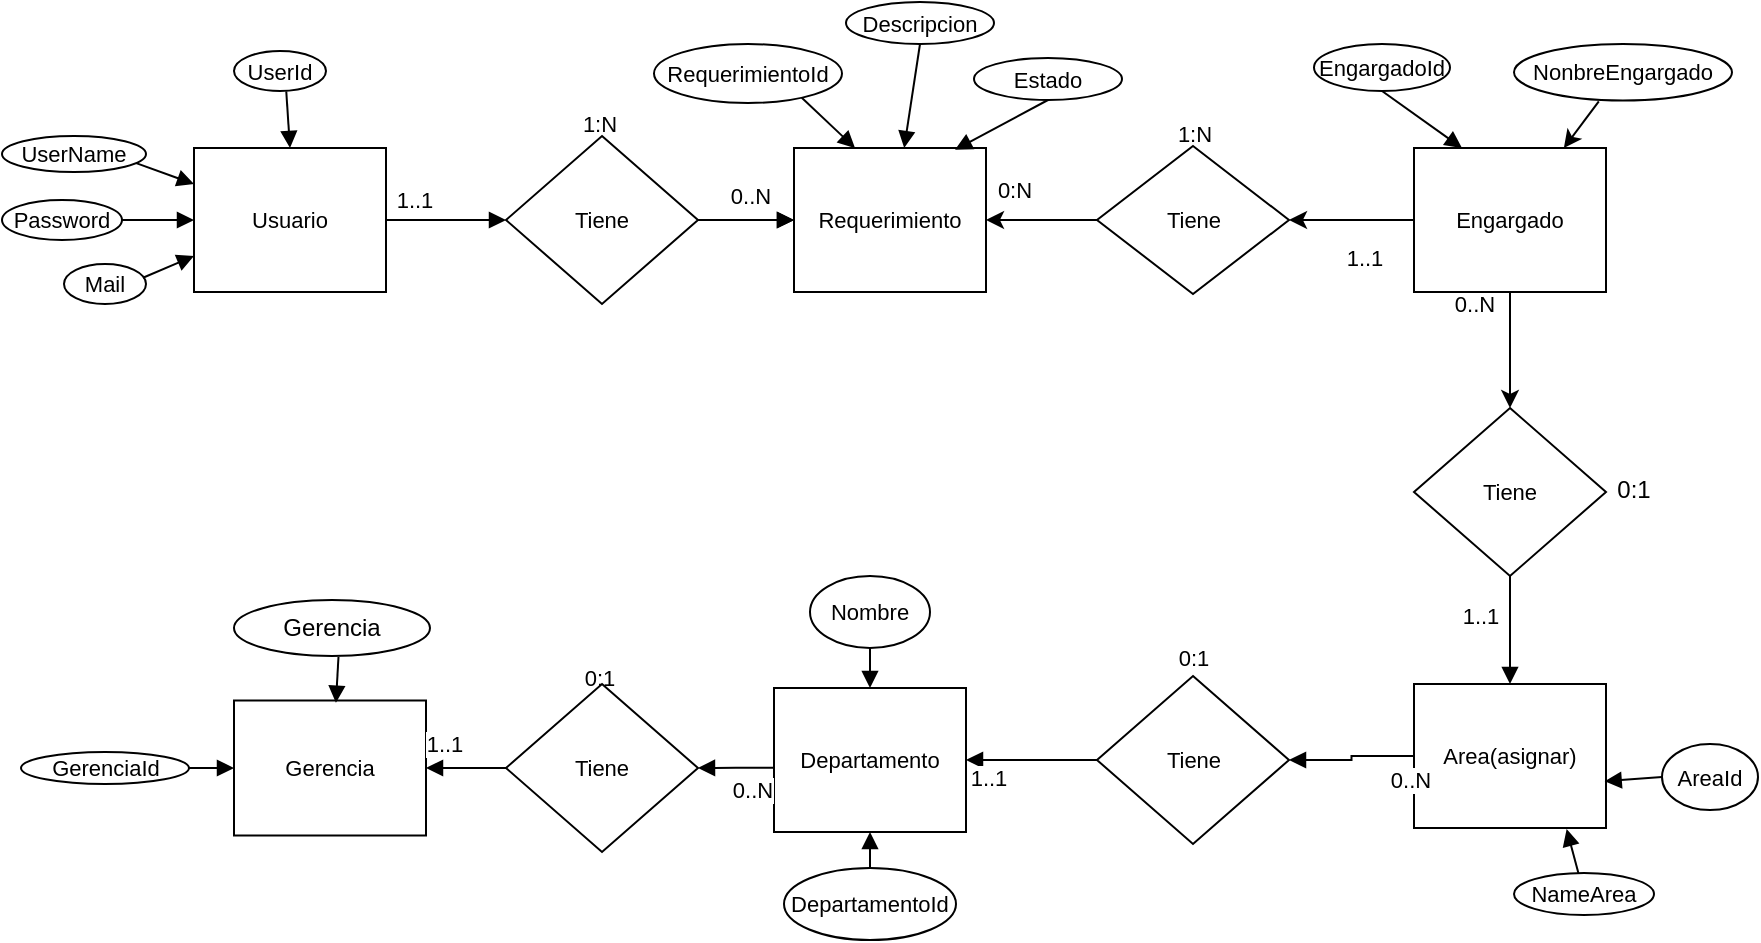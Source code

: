 <mxfile version="13.4.6" type="device"><diagram id="LfYd0cOcdqYSgytMjA1E" name="Page-1"><mxGraphModel dx="1019" dy="555" grid="1" gridSize="10" guides="1" tooltips="1" connect="1" arrows="1" fold="1" page="1" pageScale="1" pageWidth="850" pageHeight="1100" math="0" shadow="0"><root><mxCell id="0"/><mxCell id="1" parent="0"/><UserObject label="Usuario" lucidchartObjectId="AWRQyi5r-cmc" id="R-xr6O36MiCLtWiiekAa-1"><mxCell style="html=1;whiteSpace=wrap;;fontSize=11;fontColor=#000000;align=center;spacing=3;strokeOpacity=100;fillOpacity=100;fillColor=#ffffff;" parent="1" vertex="1"><mxGeometry x="240" y="102" width="96" height="72" as="geometry"/></mxCell></UserObject><UserObject label="UserId" lucidchartObjectId="AXRQxqzh3cpq" id="R-xr6O36MiCLtWiiekAa-2"><mxCell style="html=1;whiteSpace=wrap;shape=ellipse;fontSize=11;fontColor=#000000;align=center;spacing=3;strokeOpacity=100;fillOpacity=100;fillColor=#ffffff;" parent="1" vertex="1"><mxGeometry x="260" y="53.5" width="46" height="20" as="geometry"/></mxCell></UserObject><UserObject label="" lucidchartObjectId="FZRQSqTc5XNr" id="R-xr6O36MiCLtWiiekAa-3"><mxCell style="html=1;jettySize=18;fontSize=11;strokeOpacity=100;rounded=0;startArrow=none;;endArrow=block;endFill=1;;exitX=0.568;exitY=1.009;exitPerimeter=0;entryX=0.5;entryY=-0.008;entryPerimeter=1;exitDx=0;exitDy=0;" parent="1" source="R-xr6O36MiCLtWiiekAa-2" target="R-xr6O36MiCLtWiiekAa-1" edge="1"><mxGeometry width="100" height="100" relative="1" as="geometry"><Array as="points"/></mxGeometry></mxCell></UserObject><UserObject label="UserName" lucidchartObjectId="TZRQGSBCVoGs" id="R-xr6O36MiCLtWiiekAa-4"><mxCell style="html=1;whiteSpace=wrap;shape=ellipse;fontSize=11;fontColor=#000000;align=center;spacing=3;strokeOpacity=100;fillOpacity=100;fillColor=#ffffff;" parent="1" vertex="1"><mxGeometry x="144" y="96" width="72" height="18" as="geometry"/></mxCell></UserObject><UserObject label="" lucidchartObjectId="n0RQbY_lQuJh" id="R-xr6O36MiCLtWiiekAa-5"><mxCell style="html=1;jettySize=18;fontSize=11;strokeOpacity=100;rounded=0;startArrow=none;;endArrow=block;endFill=1;;exitX=0.932;exitY=0.754;exitPerimeter=0;entryX=0;entryY=0.25;entryDx=0;entryDy=0;exitDx=0;exitDy=0;" parent="1" source="R-xr6O36MiCLtWiiekAa-4" target="R-xr6O36MiCLtWiiekAa-1" edge="1"><mxGeometry width="100" height="100" relative="1" as="geometry"><Array as="points"/></mxGeometry></mxCell></UserObject><UserObject label="Password" lucidchartObjectId="s0RQp8yYielG" id="R-xr6O36MiCLtWiiekAa-6"><mxCell style="html=1;whiteSpace=wrap;shape=ellipse;fontSize=11;fontColor=#000000;align=center;spacing=3;strokeOpacity=100;fillOpacity=100;fillColor=#ffffff;" parent="1" vertex="1"><mxGeometry x="144" y="128" width="60" height="20" as="geometry"/></mxCell></UserObject><UserObject label="" lucidchartObjectId="J0RQLRv~Zo6H" id="R-xr6O36MiCLtWiiekAa-7"><mxCell style="html=1;jettySize=18;fontSize=11;strokeOpacity=100;rounded=0;startArrow=none;;endArrow=block;endFill=1;;exitX=1.008;exitY=0.5;exitPerimeter=1;entryX=0;entryY=0.5;entryDx=0;entryDy=0;" parent="1" source="R-xr6O36MiCLtWiiekAa-6" target="R-xr6O36MiCLtWiiekAa-1" edge="1"><mxGeometry width="100" height="100" relative="1" as="geometry"><Array as="points"/></mxGeometry></mxCell></UserObject><UserObject label="Departamento" lucidchartObjectId="D2RQuujlPGGA" id="R-xr6O36MiCLtWiiekAa-8"><mxCell style="html=1;whiteSpace=wrap;;fontSize=11;fontColor=#000000;align=center;spacing=3;strokeOpacity=100;fillOpacity=100;fillColor=#ffffff;" parent="1" vertex="1"><mxGeometry x="530" y="372" width="96" height="72" as="geometry"/></mxCell></UserObject><mxCell id="R-xr6O36MiCLtWiiekAa-70" value="" style="edgeStyle=orthogonalEdgeStyle;orthogonalLoop=1;jettySize=auto;html=1;endArrow=block;endFill=1;" parent="1" source="R-xr6O36MiCLtWiiekAa-9" target="R-xr6O36MiCLtWiiekAa-33" edge="1"><mxGeometry relative="1" as="geometry"/></mxCell><UserObject label="Tiene" lucidchartObjectId="j_RQ6Ms7V4we" id="R-xr6O36MiCLtWiiekAa-9"><mxCell style="html=1;whiteSpace=wrap;shape=rhombus;fontSize=11;fontColor=#000000;align=center;spacing=3;strokeOpacity=100;fillOpacity=100;fillColor=#ffffff;" parent="1" vertex="1"><mxGeometry x="396" y="96" width="96" height="84" as="geometry"/></mxCell></UserObject><UserObject label="Gerencia" lucidchartObjectId="9bSQ7rPDYOQt" id="R-xr6O36MiCLtWiiekAa-10"><mxCell style="html=1;whiteSpace=wrap;;fontSize=11;fontColor=#000000;align=center;spacing=3;strokeOpacity=100;fillOpacity=100;fillColor=#ffffff;" parent="1" vertex="1"><mxGeometry x="260" y="378.25" width="96" height="67.5" as="geometry"/></mxCell></UserObject><UserObject label="Area(asignar)" lucidchartObjectId="xcSQgCFWHzJW" id="R-xr6O36MiCLtWiiekAa-11"><mxCell style="html=1;whiteSpace=wrap;;fontSize=11;fontColor=#000000;align=center;spacing=3;strokeOpacity=100;fillOpacity=100;fillColor=#ffffff;" parent="1" vertex="1"><mxGeometry x="850" y="370" width="96" height="72" as="geometry"/></mxCell></UserObject><UserObject label="" lucidchartObjectId="CdSQFNGzmd7Y" id="R-xr6O36MiCLtWiiekAa-12"><mxCell style="html=1;jettySize=18;fontSize=11;strokeOpacity=100;rounded=1;arcSize=0;edgeStyle=orthogonalEdgeStyle;startArrow=none;;endArrow=block;endFill=1;;exitX=1.006;exitY=0.5;exitPerimeter=1;entryX=-0.009;entryY=0.5;entryPerimeter=1;" parent="1" source="R-xr6O36MiCLtWiiekAa-1" target="R-xr6O36MiCLtWiiekAa-9" edge="1"><mxGeometry width="100" height="100" relative="1" as="geometry"><Array as="points"/></mxGeometry></mxCell></UserObject><mxCell id="ibVDTnDWUpY1j5GuR5km-19" value="1..1" style="edgeLabel;html=1;align=center;verticalAlign=middle;resizable=0;points=[];" vertex="1" connectable="0" parent="R-xr6O36MiCLtWiiekAa-12"><mxGeometry x="-0.126" y="1" relative="1" as="geometry"><mxPoint x="-12.21" y="-9" as="offset"/></mxGeometry></mxCell><UserObject label="Mail" lucidchartObjectId="3sSQzfSU6rRZ" id="R-xr6O36MiCLtWiiekAa-16"><mxCell style="html=1;whiteSpace=wrap;shape=ellipse;fontSize=11;fontColor=#000000;align=center;spacing=3;strokeOpacity=100;fillOpacity=100;fillColor=#ffffff;" parent="1" vertex="1"><mxGeometry x="175" y="160" width="41" height="20" as="geometry"/></mxCell></UserObject><UserObject label="" lucidchartObjectId="jtSQVOwt5Ops" id="R-xr6O36MiCLtWiiekAa-17"><mxCell style="html=1;jettySize=18;fontSize=11;strokeOpacity=100;rounded=0;startArrow=none;;endArrow=block;endFill=1;;exitX=0.963;exitY=0.343;entryX=0;entryY=0.75;entryDx=0;entryDy=0;exitDx=0;exitDy=0;exitPerimeter=0;" parent="1" source="R-xr6O36MiCLtWiiekAa-16" target="R-xr6O36MiCLtWiiekAa-1" edge="1"><mxGeometry width="100" height="100" relative="1" as="geometry"><Array as="points"/></mxGeometry></mxCell></UserObject><UserObject label="" lucidchartObjectId="utSQIk~qF4wa" id="R-xr6O36MiCLtWiiekAa-18"><mxCell style="html=1;jettySize=18;fontSize=11;strokeOpacity=100;rounded=1;arcSize=0;edgeStyle=orthogonalEdgeStyle;startArrow=none;;endArrow=block;endFill=1;;exitX=0;exitY=0.5;entryX=1;entryY=0.5;entryDx=0;entryDy=0;exitDx=0;exitDy=0;" parent="1" source="R-xr6O36MiCLtWiiekAa-15" target="R-xr6O36MiCLtWiiekAa-8" edge="1"><mxGeometry width="100" height="100" relative="1" as="geometry"><Array as="points"/><mxPoint x="860" y="416" as="sourcePoint"/></mxGeometry></mxCell></UserObject><mxCell id="ibVDTnDWUpY1j5GuR5km-28" value="1..1" style="edgeLabel;html=1;align=center;verticalAlign=middle;resizable=0;points=[];" vertex="1" connectable="0" parent="R-xr6O36MiCLtWiiekAa-18"><mxGeometry x="0.661" relative="1" as="geometry"><mxPoint y="8.62" as="offset"/></mxGeometry></mxCell><UserObject label="" lucidchartObjectId="wtSQQK_M~RtF" id="R-xr6O36MiCLtWiiekAa-20"><mxCell style="html=1;jettySize=18;fontSize=11;strokeOpacity=100;rounded=1;arcSize=0;edgeStyle=orthogonalEdgeStyle;startArrow=none;;endArrow=block;endFill=1;;exitX=0;exitY=0.5;exitDx=0;exitDy=0;entryX=1;entryY=0.5;entryDx=0;entryDy=0;" parent="1" source="R-xr6O36MiCLtWiiekAa-11" target="R-xr6O36MiCLtWiiekAa-15" edge="1"><mxGeometry width="100" height="100" relative="1" as="geometry"><Array as="points"/><mxPoint x="740" y="488" as="targetPoint"/></mxGeometry></mxCell></UserObject><mxCell id="ibVDTnDWUpY1j5GuR5km-25" value="0..N" style="edgeLabel;html=1;align=center;verticalAlign=middle;resizable=0;points=[];" vertex="1" connectable="0" parent="R-xr6O36MiCLtWiiekAa-20"><mxGeometry x="-0.837" y="1" relative="1" as="geometry"><mxPoint x="3.07" y="10.5" as="offset"/></mxGeometry></mxCell><UserObject label="1:N" lucidchartObjectId="nxSQXQ.-aHTY" id="R-xr6O36MiCLtWiiekAa-32"><mxCell style="html=1;whiteSpace=wrap;;fontSize=11;fontColor=#000000;align=center;spacing=3;strokeOpacity=0;fillOpacity=0;fillColor=#ffffff;" parent="1" vertex="1"><mxGeometry x="371" y="72" width="144" height="36" as="geometry"/></mxCell></UserObject><UserObject label="Requerimiento" lucidchartObjectId="UySQdruOa8fS" id="R-xr6O36MiCLtWiiekAa-33"><mxCell style="html=1;whiteSpace=wrap;;fontSize=11;fontColor=#000000;align=center;spacing=3;strokeOpacity=100;fillOpacity=100;fillColor=#ffffff;gradientColor=#ffffff;" parent="1" vertex="1"><mxGeometry x="540" y="102" width="96" height="72" as="geometry"/></mxCell></UserObject><UserObject label="" lucidchartObjectId="6ySQjrc4owAN" id="R-xr6O36MiCLtWiiekAa-34"><mxCell style="html=1;jettySize=18;fontSize=11;strokeOpacity=100;rounded=1;arcSize=0;edgeStyle=orthogonalEdgeStyle;startArrow=none;;endArrow=block;endFill=1;;exitX=1.009;exitY=0.5;exitPerimeter=1;entryX=-0.006;entryY=0.5;entryPerimeter=1;spacingRight=0;" parent="1" source="R-xr6O36MiCLtWiiekAa-9" target="R-xr6O36MiCLtWiiekAa-33" edge="1"><mxGeometry width="100" height="100" relative="1" as="geometry"><Array as="points"/></mxGeometry></mxCell></UserObject><UserObject label="" lucidchartObjectId="xzSQcBiZE3sN" id="R-xr6O36MiCLtWiiekAa-39"><mxCell style="html=1;jettySize=18;fontSize=11;strokeOpacity=100;rounded=1;arcSize=0;edgeStyle=orthogonalEdgeStyle;startArrow=none;;endArrow=block;endFill=1;;entryX=1;entryY=0.5;entryDx=0;entryDy=0;exitX=0;exitY=0.5;exitDx=0;exitDy=0;" parent="1" source="R-xr6O36MiCLtWiiekAa-38" edge="1" target="R-xr6O36MiCLtWiiekAa-10"><mxGeometry width="100" height="100" relative="1" as="geometry"><Array as="points"/><mxPoint x="300" y="456" as="sourcePoint"/><mxPoint x="972" y="186" as="targetPoint"/></mxGeometry></mxCell></UserObject><mxCell id="ibVDTnDWUpY1j5GuR5km-26" value="1..1" style="edgeLabel;html=1;align=center;verticalAlign=middle;resizable=0;points=[];" vertex="1" connectable="0" parent="R-xr6O36MiCLtWiiekAa-39"><mxGeometry x="0.303" relative="1" as="geometry"><mxPoint x="-5.33" y="-12" as="offset"/></mxGeometry></mxCell><UserObject label="" lucidchartObjectId="zzSQmn3nWEmF" id="R-xr6O36MiCLtWiiekAa-41"><mxCell style="html=1;jettySize=18;fontSize=11;strokeOpacity=100;rounded=1;arcSize=0;edgeStyle=orthogonalEdgeStyle;startArrow=none;;endArrow=block;endFill=1;;entryX=1;entryY=0.5;entryDx=0;entryDy=0;exitX=0;exitY=0.554;exitDx=0;exitDy=0;exitPerimeter=0;" parent="1" target="R-xr6O36MiCLtWiiekAa-38" edge="1" source="R-xr6O36MiCLtWiiekAa-8"><mxGeometry width="100" height="100" relative="1" as="geometry"><Array as="points"/><mxPoint x="960" y="360" as="sourcePoint"/></mxGeometry></mxCell></UserObject><mxCell id="ibVDTnDWUpY1j5GuR5km-27" value="0..N" style="edgeLabel;html=1;align=center;verticalAlign=middle;resizable=0;points=[];" vertex="1" connectable="0" parent="R-xr6O36MiCLtWiiekAa-41"><mxGeometry x="-0.684" y="1" relative="1" as="geometry"><mxPoint x="-5.56" y="9.36" as="offset"/></mxGeometry></mxCell><UserObject label="RequerimientoId" lucidchartObjectId="mDSQB6F8ET-S" id="R-xr6O36MiCLtWiiekAa-43"><mxCell style="html=1;whiteSpace=wrap;shape=ellipse;fontSize=11;fontColor=#000000;align=center;spacing=3;strokeOpacity=100;fillOpacity=100;fillColor=#ffffff;" parent="1" vertex="1"><mxGeometry x="470" y="50" width="94" height="29.5" as="geometry"/></mxCell></UserObject><UserObject label="" lucidchartObjectId="WDSQNor7DtU7" id="R-xr6O36MiCLtWiiekAa-44"><mxCell style="html=1;jettySize=18;fontSize=11;strokeOpacity=100;rounded=0;startArrow=none;;endArrow=block;endFill=1;;exitX=0.786;exitY=0.912;exitPerimeter=0;entryX=0.315;entryY=-0.008;entryPerimeter=1;exitDx=0;exitDy=0;" parent="1" source="R-xr6O36MiCLtWiiekAa-43" target="R-xr6O36MiCLtWiiekAa-33" edge="1"><mxGeometry width="100" height="100" relative="1" as="geometry"><Array as="points"/></mxGeometry></mxCell></UserObject><UserObject label="Descripcion" lucidchartObjectId="8DSQlF0-tDgn" id="R-xr6O36MiCLtWiiekAa-45"><mxCell style="html=1;whiteSpace=wrap;shape=ellipse;fontSize=11;fontColor=#000000;align=center;spacing=3;strokeOpacity=100;fillOpacity=100;fillColor=#ffffff;" parent="1" vertex="1"><mxGeometry x="566" y="29" width="74" height="21" as="geometry"/></mxCell></UserObject><UserObject label="" lucidchartObjectId="kESQ0ni_RoKW" id="R-xr6O36MiCLtWiiekAa-46"><mxCell style="html=1;jettySize=18;fontSize=11;strokeOpacity=100;rounded=0;startArrow=none;;endArrow=block;endFill=1;;exitX=0.5;exitY=1.015;exitPerimeter=1;entryX=0.575;entryY=-0.008;entryPerimeter=1;" parent="1" source="R-xr6O36MiCLtWiiekAa-45" target="R-xr6O36MiCLtWiiekAa-33" edge="1"><mxGeometry width="100" height="100" relative="1" as="geometry"><Array as="points"/></mxGeometry></mxCell></UserObject><UserObject label="GerenciaId" lucidchartObjectId="yESQQ8cW6D8l" id="R-xr6O36MiCLtWiiekAa-47"><mxCell style="html=1;whiteSpace=wrap;shape=ellipse;fontSize=11;fontColor=#000000;align=center;spacing=3;strokeOpacity=100;fillOpacity=100;fillColor=#ffffff;" parent="1" vertex="1"><mxGeometry x="153.5" y="404" width="84" height="16" as="geometry"/></mxCell></UserObject><UserObject label="" lucidchartObjectId="RESQTZmqHGFr" id="R-xr6O36MiCLtWiiekAa-48"><mxCell style="html=1;jettySize=18;fontSize=11;strokeOpacity=100;rounded=0;startArrow=none;;endArrow=block;endFill=1;;exitX=1;exitY=0.5;entryX=0;entryY=0.5;exitDx=0;exitDy=0;entryDx=0;entryDy=0;" parent="1" source="R-xr6O36MiCLtWiiekAa-47" target="R-xr6O36MiCLtWiiekAa-10" edge="1"><mxGeometry width="100" height="100" relative="1" as="geometry"><Array as="points"/></mxGeometry></mxCell></UserObject><UserObject label="DepartamentoId" lucidchartObjectId="lLSQSX1CnB9m" id="R-xr6O36MiCLtWiiekAa-51"><mxCell style="html=1;whiteSpace=wrap;shape=ellipse;fontSize=11;fontColor=#000000;align=center;spacing=3;strokeOpacity=100;fillOpacity=100;fillColor=#ffffff;" parent="1" vertex="1"><mxGeometry x="535" y="462" width="86" height="36" as="geometry"/></mxCell></UserObject><UserObject label="" lucidchartObjectId="zLSQQBNYjfZy" id="R-xr6O36MiCLtWiiekAa-52"><mxCell style="html=1;jettySize=18;fontSize=11;strokeOpacity=100;rounded=0;startArrow=none;;endArrow=block;endFill=1;;exitX=0.5;exitY=0;exitDx=0;exitDy=0;entryX=0.5;entryY=1;entryDx=0;entryDy=0;" parent="1" source="R-xr6O36MiCLtWiiekAa-51" target="R-xr6O36MiCLtWiiekAa-8" edge="1"><mxGeometry width="100" height="100" relative="1" as="geometry"><Array as="points"/><mxPoint x="576" y="444" as="targetPoint"/></mxGeometry></mxCell></UserObject><UserObject label="AreaId" lucidchartObjectId="sOSQJT_gdrdK" id="R-xr6O36MiCLtWiiekAa-53"><mxCell style="html=1;whiteSpace=wrap;shape=ellipse;fontSize=11;fontColor=#000000;align=center;spacing=3;strokeOpacity=100;fillOpacity=100;fillColor=#ffffff;" parent="1" vertex="1"><mxGeometry x="974" y="400" width="48" height="33" as="geometry"/></mxCell></UserObject><UserObject label="" lucidchartObjectId="NPSQuwZVvsZG" id="R-xr6O36MiCLtWiiekAa-55"><mxCell style="html=1;jettySize=18;fontSize=11;strokeOpacity=100;rounded=0;startArrow=none;;endArrow=block;endFill=1;;exitX=0;exitY=0.5;entryX=0.993;entryY=0.676;entryPerimeter=0;entryDx=0;entryDy=0;exitDx=0;exitDy=0;" parent="1" source="R-xr6O36MiCLtWiiekAa-53" target="R-xr6O36MiCLtWiiekAa-11" edge="1"><mxGeometry width="100" height="100" relative="1" as="geometry"><Array as="points"/></mxGeometry></mxCell></UserObject><UserObject label="NameArea" lucidchartObjectId=".PSQP941gYYa" id="R-xr6O36MiCLtWiiekAa-56"><mxCell style="html=1;whiteSpace=wrap;shape=ellipse;fontSize=11;fontColor=#000000;align=center;spacing=3;strokeOpacity=100;fillOpacity=100;fillColor=#ffffff;" parent="1" vertex="1"><mxGeometry x="900" y="464.5" width="70" height="21" as="geometry"/></mxCell></UserObject><UserObject label="" lucidchartObjectId="pQSQ8-163AD~" id="R-xr6O36MiCLtWiiekAa-57"><mxCell style="html=1;jettySize=18;fontSize=11;strokeOpacity=100;rounded=0;startArrow=none;;endArrow=block;endFill=1;;entryX=0.795;entryY=1.007;entryPerimeter=0;entryDx=0;entryDy=0;" parent="1" source="R-xr6O36MiCLtWiiekAa-56" target="R-xr6O36MiCLtWiiekAa-11" edge="1"><mxGeometry width="100" height="100" relative="1" as="geometry"><Array as="points"/></mxGeometry></mxCell></UserObject><UserObject label="Nombre" lucidchartObjectId="ASSQbLbmLEI0" id="R-xr6O36MiCLtWiiekAa-62"><mxCell style="html=1;whiteSpace=wrap;shape=ellipse;fontSize=11;fontColor=#000000;align=center;spacing=3;strokeOpacity=100;fillOpacity=100;fillColor=#ffffff;" parent="1" vertex="1"><mxGeometry x="548" y="316" width="60" height="36" as="geometry"/></mxCell></UserObject><UserObject label="" lucidchartObjectId="ISSQ~brzCibL" id="R-xr6O36MiCLtWiiekAa-63"><mxCell style="html=1;jettySize=18;fontSize=11;strokeOpacity=100;rounded=0;startArrow=none;;endArrow=block;endFill=1;;exitX=0.5;exitY=1;exitDx=0;exitDy=0;entryX=0.5;entryY=0;entryDx=0;entryDy=0;" parent="1" source="R-xr6O36MiCLtWiiekAa-62" target="R-xr6O36MiCLtWiiekAa-8" edge="1"><mxGeometry width="100" height="100" relative="1" as="geometry"><Array as="points"/></mxGeometry></mxCell></UserObject><mxCell id="R-xr6O36MiCLtWiiekAa-84" style="edgeStyle=none;orthogonalLoop=1;jettySize=auto;html=1;exitX=0.533;exitY=1.018;exitDx=0;exitDy=0;entryX=0.531;entryY=0.017;entryDx=0;entryDy=0;entryPerimeter=0;endArrow=block;endFill=1;exitPerimeter=0;" parent="1" source="R-xr6O36MiCLtWiiekAa-67" target="R-xr6O36MiCLtWiiekAa-10" edge="1"><mxGeometry relative="1" as="geometry"/></mxCell><mxCell id="R-xr6O36MiCLtWiiekAa-67" value="Gerencia" style="ellipse;whiteSpace=wrap;html=1;" parent="1" vertex="1"><mxGeometry x="260" y="328" width="98" height="28" as="geometry"/></mxCell><mxCell id="R-xr6O36MiCLtWiiekAa-78" value="0..N" style="text;html=1;resizable=0;labelBackgroundColor=#ffffff;align=center;verticalAlign=middle;;fontSize=11;" parent="1" vertex="1"><mxGeometry x="504" y="138" as="geometry"><mxPoint x="14" y="-12" as="offset"/></mxGeometry></mxCell><mxCell id="Teg40X2x8VuEhxEvzNtt-21" style="edgeStyle=orthogonalEdgeStyle;rounded=0;orthogonalLoop=1;jettySize=auto;html=1;exitX=0;exitY=0.5;exitDx=0;exitDy=0;entryX=1;entryY=0.5;entryDx=0;entryDy=0;" parent="1" source="Teg40X2x8VuEhxEvzNtt-2" target="Teg40X2x8VuEhxEvzNtt-19" edge="1"><mxGeometry relative="1" as="geometry"/></mxCell><mxCell id="ibVDTnDWUpY1j5GuR5km-14" value="1..1" style="edgeLabel;html=1;align=center;verticalAlign=middle;resizable=0;points=[];" vertex="1" connectable="0" parent="Teg40X2x8VuEhxEvzNtt-21"><mxGeometry x="-0.764" relative="1" as="geometry"><mxPoint x="-18" y="18.32" as="offset"/></mxGeometry></mxCell><mxCell id="ibVDTnDWUpY1j5GuR5km-42" style="edgeStyle=orthogonalEdgeStyle;rounded=0;orthogonalLoop=1;jettySize=auto;html=1;exitX=0.5;exitY=1;exitDx=0;exitDy=0;entryX=0.5;entryY=0;entryDx=0;entryDy=0;" edge="1" parent="1" source="Teg40X2x8VuEhxEvzNtt-2" target="Teg40X2x8VuEhxEvzNtt-5"><mxGeometry relative="1" as="geometry"/></mxCell><mxCell id="ibVDTnDWUpY1j5GuR5km-43" value="0..N" style="edgeLabel;html=1;align=center;verticalAlign=middle;resizable=0;points=[];" vertex="1" connectable="0" parent="ibVDTnDWUpY1j5GuR5km-42"><mxGeometry x="-0.919" relative="1" as="geometry"><mxPoint x="-18" y="3.62" as="offset"/></mxGeometry></mxCell><UserObject label="Engargado" lucidchartObjectId="xcSQgCFWHzJW" id="Teg40X2x8VuEhxEvzNtt-2"><mxCell style="html=1;whiteSpace=wrap;;fontSize=11;fontColor=#000000;align=center;spacing=3;strokeOpacity=100;fillOpacity=100;fillColor=#ffffff;" parent="1" vertex="1"><mxGeometry x="850" y="102" width="96" height="72" as="geometry"/></mxCell></UserObject><UserObject label="" lucidchartObjectId="wtSQQK_M~RtF" id="Teg40X2x8VuEhxEvzNtt-4"><mxCell style="html=1;jettySize=18;fontSize=11;strokeOpacity=100;rounded=1;arcSize=0;edgeStyle=orthogonalEdgeStyle;startArrow=none;;endArrow=block;endFill=1;;entryX=0.5;entryY=0;entryDx=0;entryDy=0;exitX=0.5;exitY=1;exitDx=0;exitDy=0;" parent="1" source="Teg40X2x8VuEhxEvzNtt-5" edge="1" target="R-xr6O36MiCLtWiiekAa-11"><mxGeometry width="100" height="100" relative="1" as="geometry"><Array as="points"/><mxPoint x="652" y="427.0" as="sourcePoint"/><mxPoint x="580" y="415" as="targetPoint"/></mxGeometry></mxCell></UserObject><mxCell id="ibVDTnDWUpY1j5GuR5km-21" value="1..1" style="edgeLabel;html=1;align=center;verticalAlign=middle;resizable=0;points=[];" vertex="1" connectable="0" parent="Teg40X2x8VuEhxEvzNtt-4"><mxGeometry x="0.184" relative="1" as="geometry"><mxPoint x="-15" y="-12.17" as="offset"/></mxGeometry></mxCell><UserObject label="EngargadoId" lucidchartObjectId="sOSQJT_gdrdK" id="Teg40X2x8VuEhxEvzNtt-9"><mxCell style="html=1;whiteSpace=wrap;shape=ellipse;fontSize=11;fontColor=#000000;align=center;spacing=3;strokeOpacity=100;fillOpacity=100;fillColor=#ffffff;" parent="1" vertex="1"><mxGeometry x="800" y="50" width="68" height="23.5" as="geometry"/></mxCell></UserObject><UserObject label="" lucidchartObjectId="NPSQuwZVvsZG" id="Teg40X2x8VuEhxEvzNtt-10"><mxCell style="html=1;jettySize=18;fontSize=11;strokeOpacity=100;rounded=0;startArrow=none;;endArrow=block;endFill=1;;exitX=0.5;exitY=1;entryX=0.25;entryY=0;exitDx=0;exitDy=0;entryDx=0;entryDy=0;" parent="1" source="Teg40X2x8VuEhxEvzNtt-9" target="Teg40X2x8VuEhxEvzNtt-2" edge="1"><mxGeometry width="100" height="100" relative="1" as="geometry"><Array as="points"/><mxPoint x="538" y="319.0" as="sourcePoint"/><mxPoint x="567.74" y="352" as="targetPoint"/></mxGeometry></mxCell></UserObject><UserObject label="NonbreEngargado" lucidchartObjectId="sOSQJT_gdrdK" id="Teg40X2x8VuEhxEvzNtt-12"><mxCell style="html=1;whiteSpace=wrap;shape=ellipse;fontSize=11;fontColor=#000000;align=center;spacing=3;strokeOpacity=100;fillOpacity=100;fillColor=#ffffff;" parent="1" vertex="1"><mxGeometry x="900" y="50" width="109" height="28.25" as="geometry"/></mxCell></UserObject><mxCell id="Teg40X2x8VuEhxEvzNtt-23" style="edgeStyle=orthogonalEdgeStyle;rounded=0;orthogonalLoop=1;jettySize=auto;html=1;entryX=1;entryY=0.5;entryDx=0;entryDy=0;" parent="1" source="Teg40X2x8VuEhxEvzNtt-19" target="R-xr6O36MiCLtWiiekAa-33" edge="1"><mxGeometry relative="1" as="geometry"/></mxCell><mxCell id="ibVDTnDWUpY1j5GuR5km-12" value="0:N" style="edgeLabel;html=1;align=center;verticalAlign=middle;resizable=0;points=[];" vertex="1" connectable="0" parent="Teg40X2x8VuEhxEvzNtt-23"><mxGeometry x="0.135" y="4" relative="1" as="geometry"><mxPoint x="-10.07" y="-19" as="offset"/></mxGeometry></mxCell><UserObject label="Estado" lucidchartObjectId="8DSQlF0-tDgn" id="ibVDTnDWUpY1j5GuR5km-1"><mxCell style="html=1;whiteSpace=wrap;shape=ellipse;fontSize=11;fontColor=#000000;align=center;spacing=3;strokeOpacity=100;fillOpacity=100;fillColor=#ffffff;" vertex="1" parent="1"><mxGeometry x="630" y="57" width="74" height="21" as="geometry"/></mxCell></UserObject><UserObject label="" lucidchartObjectId="kESQ0ni_RoKW" id="ibVDTnDWUpY1j5GuR5km-2"><mxCell style="html=1;jettySize=18;fontSize=11;strokeOpacity=100;rounded=0;startArrow=none;;endArrow=block;endFill=1;;exitX=0.5;exitY=1;entryX=0.839;entryY=0.012;exitDx=0;exitDy=0;entryDx=0;entryDy=0;entryPerimeter=0;" edge="1" parent="1" source="ibVDTnDWUpY1j5GuR5km-1" target="R-xr6O36MiCLtWiiekAa-33"><mxGeometry width="100" height="100" relative="1" as="geometry"><Array as="points"/><mxPoint x="663.92" y="90" as="sourcePoint"/><mxPoint x="656.002" y="142" as="targetPoint"/></mxGeometry></mxCell></UserObject><mxCell id="ibVDTnDWUpY1j5GuR5km-9" value="" style="group" vertex="1" connectable="0" parent="1"><mxGeometry x="362" y="370" width="130" height="84" as="geometry"/></mxCell><UserObject label="Tiene" lucidchartObjectId="uzSQBUaJA0yu" id="R-xr6O36MiCLtWiiekAa-38"><mxCell style="html=1;whiteSpace=wrap;shape=rhombus;fontSize=11;fontColor=#000000;align=center;spacing=3;strokeOpacity=100;fillOpacity=100;fillColor=#ffffff;" parent="ibVDTnDWUpY1j5GuR5km-9" vertex="1"><mxGeometry x="34" width="96" height="84" as="geometry"/></mxCell></UserObject><mxCell id="ibVDTnDWUpY1j5GuR5km-10" value="" style="group" vertex="1" connectable="0" parent="1"><mxGeometry x="691.5" y="340" width="96" height="110" as="geometry"/></mxCell><UserObject label="Tiene" lucidchartObjectId="MeSQRewzLgLX" id="R-xr6O36MiCLtWiiekAa-15"><mxCell style="html=1;whiteSpace=wrap;shape=rhombus;fontSize=11;fontColor=#000000;align=center;spacing=3;strokeOpacity=100;fillOpacity=100;fillColor=#ffffff;" parent="ibVDTnDWUpY1j5GuR5km-10" vertex="1"><mxGeometry y="26" width="96" height="84" as="geometry"/></mxCell></UserObject><UserObject label="0:1" lucidchartObjectId="eKSQJLapAZF4" id="R-xr6O36MiCLtWiiekAa-50"><mxCell style="html=1;whiteSpace=wrap;;fontSize=11;fontColor=#000000;align=center;spacing=3;strokeOpacity=0;fillOpacity=0;fillColor=#ffffff;" parent="ibVDTnDWUpY1j5GuR5km-10" vertex="1"><mxGeometry x="30" width="36" height="33" as="geometry"/></mxCell></UserObject><mxCell id="ibVDTnDWUpY1j5GuR5km-13" value="" style="group" vertex="1" connectable="0" parent="1"><mxGeometry x="650" y="101" width="137.5" height="74" as="geometry"/></mxCell><UserObject label="Tiene" lucidchartObjectId="NdSQjBEWHlqh" id="Teg40X2x8VuEhxEvzNtt-19"><mxCell style="html=1;whiteSpace=wrap;shape=rhombus;fontSize=11;fontColor=#000000;align=center;spacing=3;strokeOpacity=100;fillOpacity=100;fillColor=#ffffff;" parent="ibVDTnDWUpY1j5GuR5km-13" vertex="1"><mxGeometry x="41.5" width="96" height="74" as="geometry"/></mxCell></UserObject><mxCell id="ibVDTnDWUpY1j5GuR5km-30" value="" style="group" vertex="1" connectable="0" parent="1"><mxGeometry x="850" y="232" width="124" height="84" as="geometry"/></mxCell><UserObject label="Tiene" lucidchartObjectId="MeSQRewzLgLX" id="Teg40X2x8VuEhxEvzNtt-5"><mxCell style="html=1;whiteSpace=wrap;shape=rhombus;fontSize=11;fontColor=#000000;align=center;spacing=3;strokeOpacity=100;fillOpacity=100;fillColor=#ffffff;" parent="ibVDTnDWUpY1j5GuR5km-30" vertex="1"><mxGeometry width="96" height="84" as="geometry"/></mxCell></UserObject><mxCell id="Teg40X2x8VuEhxEvzNtt-27" value="0:1" style="text;html=1;strokeColor=none;fillColor=none;align=center;verticalAlign=middle;whiteSpace=wrap;rounded=0;" parent="ibVDTnDWUpY1j5GuR5km-30" vertex="1"><mxGeometry x="96" y="32" width="28" height="18" as="geometry"/></mxCell><UserObject label="1:N" lucidchartObjectId="5CSQ3ze0GmFL" id="R-xr6O36MiCLtWiiekAa-42"><mxCell style="html=1;whiteSpace=wrap;;fontSize=11;fontColor=#000000;align=center;spacing=3;strokeOpacity=0;fillOpacity=0;fillColor=#ffffff;" parent="1" vertex="1"><mxGeometry x="723" y="88" width="35" height="13" as="geometry"/></mxCell></UserObject><mxCell id="ibVDTnDWUpY1j5GuR5km-44" value="" style="endArrow=classic;html=1;exitX=0.389;exitY=1.014;exitDx=0;exitDy=0;exitPerimeter=0;" edge="1" parent="1" source="Teg40X2x8VuEhxEvzNtt-12" target="Teg40X2x8VuEhxEvzNtt-2"><mxGeometry width="50" height="50" relative="1" as="geometry"><mxPoint x="510" y="370" as="sourcePoint"/><mxPoint x="560" y="320" as="targetPoint"/></mxGeometry></mxCell><UserObject label="0:1" lucidchartObjectId="YHSQLrtxhfn1" id="R-xr6O36MiCLtWiiekAa-49"><mxCell style="html=1;whiteSpace=wrap;;fontSize=11;fontColor=#000000;align=center;spacing=3;strokeOpacity=0;fillOpacity=0;fillColor=#ffffff;" parent="1" vertex="1"><mxGeometry x="425" y="350" width="36" height="33" as="geometry"/></mxCell></UserObject></root></mxGraphModel></diagram></mxfile>